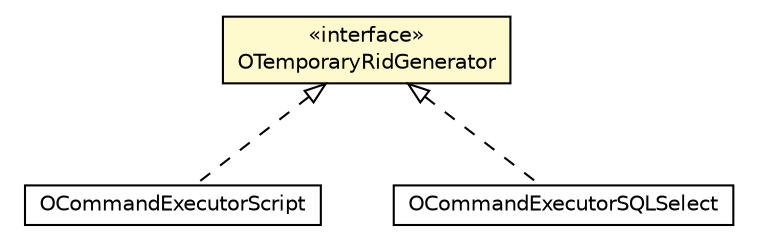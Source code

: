 #!/usr/local/bin/dot
#
# Class diagram 
# Generated by UMLGraph version R5_6-24-gf6e263 (http://www.umlgraph.org/)
#

digraph G {
	edge [fontname="Helvetica",fontsize=10,labelfontname="Helvetica",labelfontsize=10];
	node [fontname="Helvetica",fontsize=10,shape=plaintext];
	nodesep=0.25;
	ranksep=0.5;
	// com.orientechnologies.orient.core.command.script.OCommandExecutorScript
	c7166377 [label=<<table title="com.orientechnologies.orient.core.command.script.OCommandExecutorScript" border="0" cellborder="1" cellspacing="0" cellpadding="2" port="p" href="../command/script/OCommandExecutorScript.html">
		<tr><td><table border="0" cellspacing="0" cellpadding="1">
<tr><td align="center" balign="center"> OCommandExecutorScript </td></tr>
		</table></td></tr>
		</table>>, URL="../command/script/OCommandExecutorScript.html", fontname="Helvetica", fontcolor="black", fontsize=10.0];
	// com.orientechnologies.orient.core.sql.OTemporaryRidGenerator
	c7166412 [label=<<table title="com.orientechnologies.orient.core.sql.OTemporaryRidGenerator" border="0" cellborder="1" cellspacing="0" cellpadding="2" port="p" bgcolor="lemonChiffon" href="./OTemporaryRidGenerator.html">
		<tr><td><table border="0" cellspacing="0" cellpadding="1">
<tr><td align="center" balign="center"> &#171;interface&#187; </td></tr>
<tr><td align="center" balign="center"> OTemporaryRidGenerator </td></tr>
		</table></td></tr>
		</table>>, URL="./OTemporaryRidGenerator.html", fontname="Helvetica", fontcolor="black", fontsize=10.0];
	// com.orientechnologies.orient.core.sql.OCommandExecutorSQLSelect
	c7166431 [label=<<table title="com.orientechnologies.orient.core.sql.OCommandExecutorSQLSelect" border="0" cellborder="1" cellspacing="0" cellpadding="2" port="p" href="./OCommandExecutorSQLSelect.html">
		<tr><td><table border="0" cellspacing="0" cellpadding="1">
<tr><td align="center" balign="center"> OCommandExecutorSQLSelect </td></tr>
		</table></td></tr>
		</table>>, URL="./OCommandExecutorSQLSelect.html", fontname="Helvetica", fontcolor="black", fontsize=10.0];
	//com.orientechnologies.orient.core.command.script.OCommandExecutorScript implements com.orientechnologies.orient.core.sql.OTemporaryRidGenerator
	c7166412:p -> c7166377:p [dir=back,arrowtail=empty,style=dashed];
	//com.orientechnologies.orient.core.sql.OCommandExecutorSQLSelect implements com.orientechnologies.orient.core.sql.OTemporaryRidGenerator
	c7166412:p -> c7166431:p [dir=back,arrowtail=empty,style=dashed];
}

